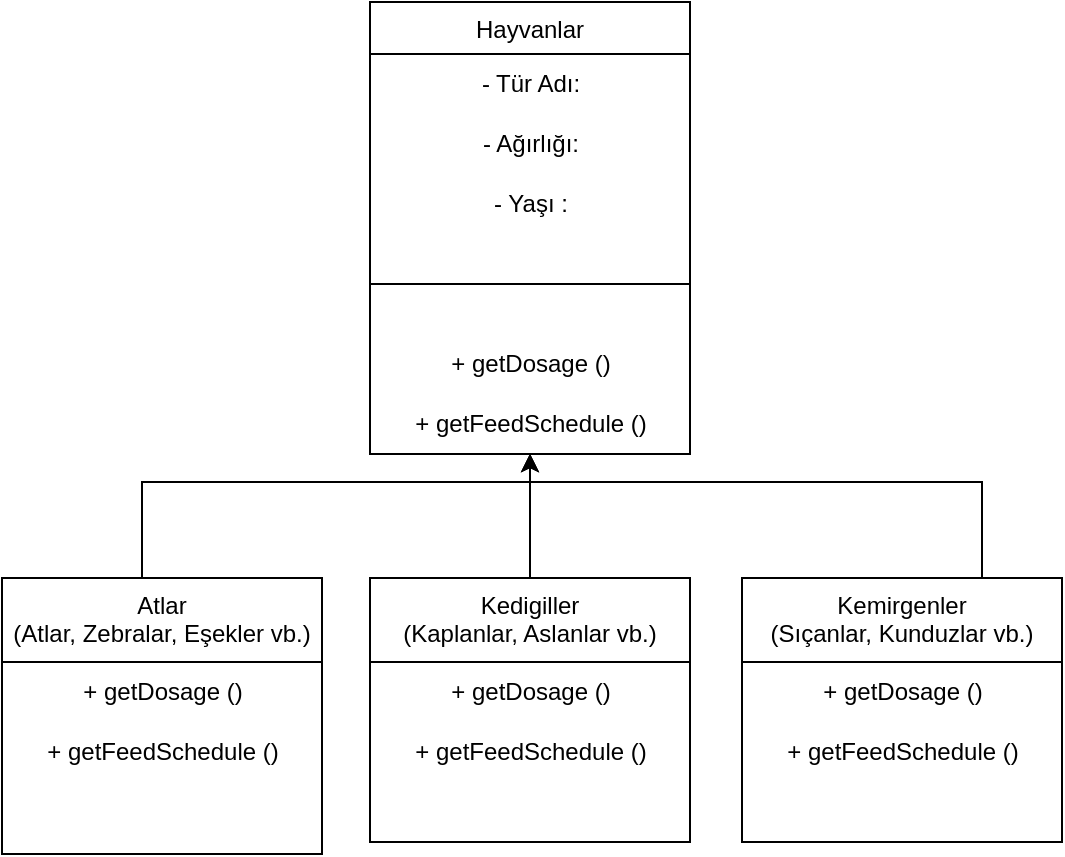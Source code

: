 <mxfile version="21.7.4" type="device">
  <diagram id="C5RBs43oDa-KdzZeNtuy" name="Page-1">
    <mxGraphModel dx="880" dy="480" grid="1" gridSize="10" guides="1" tooltips="1" connect="1" arrows="1" fold="1" page="1" pageScale="1" pageWidth="827" pageHeight="1169" math="0" shadow="0">
      <root>
        <mxCell id="WIyWlLk6GJQsqaUBKTNV-0" />
        <mxCell id="WIyWlLk6GJQsqaUBKTNV-1" parent="WIyWlLk6GJQsqaUBKTNV-0" />
        <mxCell id="7I8WZK7cO3IiVVHnGnqm-13" style="edgeStyle=orthogonalEdgeStyle;rounded=0;orthogonalLoop=1;jettySize=auto;html=1;entryX=0.5;entryY=1;entryDx=0;entryDy=0;" edge="1" parent="WIyWlLk6GJQsqaUBKTNV-1" source="zkfFHV4jXpPFQw0GAbJ--6" target="7I8WZK7cO3IiVVHnGnqm-39">
          <mxGeometry relative="1" as="geometry">
            <mxPoint x="430" y="320" as="targetPoint" />
            <Array as="points">
              <mxPoint x="220" y="310" />
              <mxPoint x="414" y="310" />
            </Array>
          </mxGeometry>
        </mxCell>
        <mxCell id="zkfFHV4jXpPFQw0GAbJ--6" value="Atlar" style="swimlane;fontStyle=0;align=center;verticalAlign=top;childLayout=stackLayout;horizontal=1;startSize=26;horizontalStack=0;resizeParent=1;resizeLast=0;collapsible=1;marginBottom=0;rounded=0;shadow=0;strokeWidth=1;" parent="WIyWlLk6GJQsqaUBKTNV-1" vertex="1">
          <mxGeometry x="150" y="358" width="160" height="138" as="geometry">
            <mxRectangle x="130" y="380" width="160" height="26" as="alternateBounds" />
          </mxGeometry>
        </mxCell>
        <mxCell id="7I8WZK7cO3IiVVHnGnqm-16" style="edgeStyle=orthogonalEdgeStyle;rounded=0;orthogonalLoop=1;jettySize=auto;html=1;entryX=0.5;entryY=1;entryDx=0;entryDy=0;" edge="1" parent="WIyWlLk6GJQsqaUBKTNV-1" source="zkfFHV4jXpPFQw0GAbJ--13" target="7I8WZK7cO3IiVVHnGnqm-39">
          <mxGeometry relative="1" as="geometry">
            <mxPoint x="360" y="280" as="targetPoint" />
          </mxGeometry>
        </mxCell>
        <mxCell id="zkfFHV4jXpPFQw0GAbJ--13" value="Kedigiller&#xa;(Kaplanlar, Aslanlar vb.)" style="swimlane;fontStyle=0;align=center;verticalAlign=top;childLayout=stackLayout;horizontal=1;startSize=42;horizontalStack=0;resizeParent=1;resizeLast=0;collapsible=1;marginBottom=0;rounded=0;shadow=0;strokeWidth=1;" parent="WIyWlLk6GJQsqaUBKTNV-1" vertex="1">
          <mxGeometry x="334" y="358" width="160" height="132" as="geometry">
            <mxRectangle x="340" y="380" width="170" height="26" as="alternateBounds" />
          </mxGeometry>
        </mxCell>
        <mxCell id="7I8WZK7cO3IiVVHnGnqm-51" value="+&amp;nbsp;getDosage ()" style="text;html=1;align=center;verticalAlign=middle;resizable=0;points=[];autosize=1;strokeColor=none;fillColor=none;" vertex="1" parent="zkfFHV4jXpPFQw0GAbJ--13">
          <mxGeometry y="42" width="160" height="30" as="geometry" />
        </mxCell>
        <mxCell id="7I8WZK7cO3IiVVHnGnqm-52" value="+&amp;nbsp;getFeedSchedule ()" style="text;html=1;align=center;verticalAlign=middle;resizable=0;points=[];autosize=1;strokeColor=none;fillColor=none;" vertex="1" parent="zkfFHV4jXpPFQw0GAbJ--13">
          <mxGeometry y="72" width="160" height="30" as="geometry" />
        </mxCell>
        <mxCell id="7I8WZK7cO3IiVVHnGnqm-12" style="edgeStyle=orthogonalEdgeStyle;rounded=0;orthogonalLoop=1;jettySize=auto;html=1;entryX=0.5;entryY=1;entryDx=0;entryDy=0;" edge="1" parent="WIyWlLk6GJQsqaUBKTNV-1" source="zkfFHV4jXpPFQw0GAbJ--17" target="7I8WZK7cO3IiVVHnGnqm-39">
          <mxGeometry relative="1" as="geometry">
            <mxPoint x="490" y="280" as="targetPoint" />
            <Array as="points">
              <mxPoint x="640" y="310" />
              <mxPoint x="414" y="310" />
            </Array>
          </mxGeometry>
        </mxCell>
        <mxCell id="zkfFHV4jXpPFQw0GAbJ--17" value="Kemirgenler&#xa;(Sıçanlar, Kunduzlar vb.)" style="swimlane;fontStyle=0;align=center;verticalAlign=top;childLayout=stackLayout;horizontal=1;startSize=42;horizontalStack=0;resizeParent=1;resizeLast=0;collapsible=1;marginBottom=0;rounded=0;shadow=0;strokeWidth=1;" parent="WIyWlLk6GJQsqaUBKTNV-1" vertex="1">
          <mxGeometry x="520" y="358" width="160" height="132" as="geometry">
            <mxRectangle x="550" y="140" width="160" height="26" as="alternateBounds" />
          </mxGeometry>
        </mxCell>
        <mxCell id="7I8WZK7cO3IiVVHnGnqm-50" value="+&amp;nbsp;getDosage ()" style="text;html=1;align=center;verticalAlign=middle;resizable=0;points=[];autosize=1;strokeColor=none;fillColor=none;" vertex="1" parent="zkfFHV4jXpPFQw0GAbJ--17">
          <mxGeometry y="42" width="160" height="30" as="geometry" />
        </mxCell>
        <mxCell id="7I8WZK7cO3IiVVHnGnqm-47" value="+&amp;nbsp;getFeedSchedule ()" style="text;html=1;align=center;verticalAlign=middle;resizable=0;points=[];autosize=1;strokeColor=none;fillColor=none;" vertex="1" parent="zkfFHV4jXpPFQw0GAbJ--17">
          <mxGeometry y="72" width="160" height="30" as="geometry" />
        </mxCell>
        <mxCell id="7I8WZK7cO3IiVVHnGnqm-37" value="Atlar&#xa;(Atlar, Zebralar, Eşekler vb.)" style="swimlane;fontStyle=0;align=center;verticalAlign=top;childLayout=stackLayout;horizontal=1;startSize=42;horizontalStack=0;resizeParent=1;resizeLast=0;collapsible=1;marginBottom=0;rounded=0;shadow=0;strokeWidth=1;" vertex="1" parent="WIyWlLk6GJQsqaUBKTNV-1">
          <mxGeometry x="150" y="358" width="160" height="138" as="geometry">
            <mxRectangle x="130" y="380" width="160" height="26" as="alternateBounds" />
          </mxGeometry>
        </mxCell>
        <mxCell id="7I8WZK7cO3IiVVHnGnqm-49" value="+&amp;nbsp;getDosage ()" style="text;html=1;align=center;verticalAlign=middle;resizable=0;points=[];autosize=1;strokeColor=none;fillColor=none;" vertex="1" parent="7I8WZK7cO3IiVVHnGnqm-37">
          <mxGeometry y="42" width="160" height="30" as="geometry" />
        </mxCell>
        <mxCell id="7I8WZK7cO3IiVVHnGnqm-53" value="+&amp;nbsp;getFeedSchedule ()" style="text;html=1;align=center;verticalAlign=middle;resizable=0;points=[];autosize=1;strokeColor=none;fillColor=none;" vertex="1" parent="7I8WZK7cO3IiVVHnGnqm-37">
          <mxGeometry y="72" width="160" height="30" as="geometry" />
        </mxCell>
        <mxCell id="7I8WZK7cO3IiVVHnGnqm-39" value="Hayvanlar" style="swimlane;fontStyle=0;align=center;verticalAlign=top;childLayout=stackLayout;horizontal=1;startSize=26;horizontalStack=0;resizeParent=1;resizeLast=0;collapsible=1;marginBottom=0;rounded=0;shadow=0;strokeWidth=1;" vertex="1" parent="WIyWlLk6GJQsqaUBKTNV-1">
          <mxGeometry x="334" y="70" width="160" height="226" as="geometry">
            <mxRectangle x="130" y="380" width="160" height="26" as="alternateBounds" />
          </mxGeometry>
        </mxCell>
        <mxCell id="7I8WZK7cO3IiVVHnGnqm-42" value="- Tür Adı:" style="text;html=1;align=center;verticalAlign=middle;resizable=0;points=[];autosize=1;strokeColor=none;fillColor=none;" vertex="1" parent="7I8WZK7cO3IiVVHnGnqm-39">
          <mxGeometry y="26" width="160" height="30" as="geometry" />
        </mxCell>
        <mxCell id="7I8WZK7cO3IiVVHnGnqm-43" value="- Ağırlığı:" style="text;html=1;align=center;verticalAlign=middle;resizable=0;points=[];autosize=1;strokeColor=none;fillColor=none;" vertex="1" parent="7I8WZK7cO3IiVVHnGnqm-39">
          <mxGeometry y="56" width="160" height="30" as="geometry" />
        </mxCell>
        <mxCell id="7I8WZK7cO3IiVVHnGnqm-45" value="- Yaşı&amp;nbsp;:" style="text;html=1;align=center;verticalAlign=middle;resizable=0;points=[];autosize=1;strokeColor=none;fillColor=none;" vertex="1" parent="7I8WZK7cO3IiVVHnGnqm-39">
          <mxGeometry y="86" width="160" height="30" as="geometry" />
        </mxCell>
        <mxCell id="7I8WZK7cO3IiVVHnGnqm-40" value="" style="line;html=1;strokeWidth=1;align=left;verticalAlign=middle;spacingTop=-1;spacingLeft=3;spacingRight=3;rotatable=0;labelPosition=right;points=[];portConstraint=eastwest;" vertex="1" parent="7I8WZK7cO3IiVVHnGnqm-39">
          <mxGeometry y="116" width="160" height="50" as="geometry" />
        </mxCell>
        <mxCell id="7I8WZK7cO3IiVVHnGnqm-46" value="+&amp;nbsp;getDosage ()" style="text;html=1;align=center;verticalAlign=middle;resizable=0;points=[];autosize=1;strokeColor=none;fillColor=none;" vertex="1" parent="7I8WZK7cO3IiVVHnGnqm-39">
          <mxGeometry y="166" width="160" height="30" as="geometry" />
        </mxCell>
        <mxCell id="7I8WZK7cO3IiVVHnGnqm-55" value="+&amp;nbsp;getFeedSchedule ()" style="text;html=1;align=center;verticalAlign=middle;resizable=0;points=[];autosize=1;strokeColor=none;fillColor=none;" vertex="1" parent="7I8WZK7cO3IiVVHnGnqm-39">
          <mxGeometry y="196" width="160" height="30" as="geometry" />
        </mxCell>
      </root>
    </mxGraphModel>
  </diagram>
</mxfile>
